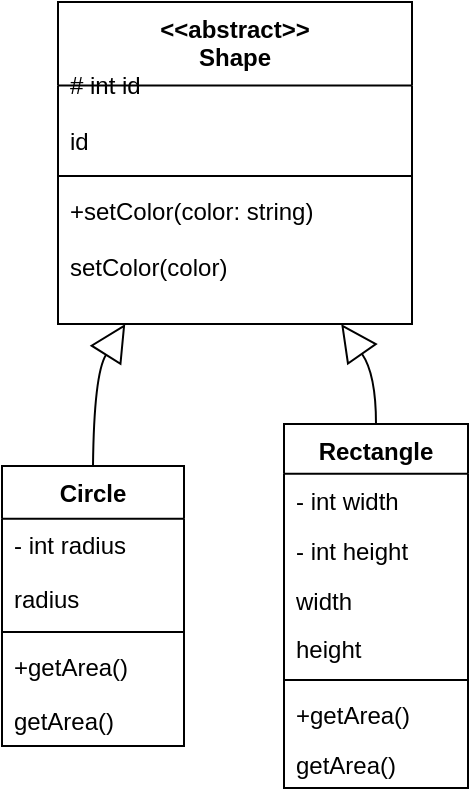 <mxfile version="24.8.3">
  <diagram name="Сторінка-1" id="77qHq9JogKE8bmwdAj9L">
    <mxGraphModel>
      <root>
        <mxCell id="0" />
        <mxCell id="1" parent="0" />
        <mxCell id="2" value="&lt;&lt;abstract&gt;&gt;&#xa;Shape" style="swimlane;fontStyle=1;align=center;verticalAlign=top;childLayout=stackLayout;horizontal=1;startSize=41.727;horizontalStack=0;resizeParent=1;resizeParentMax=0;resizeLast=0;collapsible=0;marginBottom=0;" vertex="1" parent="1">
          <mxGeometry x="36" y="8" width="177" height="161" as="geometry" />
        </mxCell>
        <mxCell id="3" value="# int id" style="text;strokeColor=none;fillColor=none;align=left;verticalAlign=top;spacingLeft=4;spacingRight=4;overflow=hidden;rotatable=0;points=[[0,0.5],[1,0.5]];portConstraint=eastwest;" vertex="1" parent="2">
          <mxGeometry y="28" width="177" height="28" as="geometry" />
        </mxCell>
        <mxCell id="4" value="id" style="text;strokeColor=none;fillColor=none;align=left;verticalAlign=top;spacingLeft=4;spacingRight=4;overflow=hidden;rotatable=0;points=[[0,0.5],[1,0.5]];portConstraint=eastwest;" vertex="1" parent="2">
          <mxGeometry y="56" width="177" height="28" as="geometry" />
        </mxCell>
        <mxCell id="5" style="line;strokeWidth=1;fillColor=none;align=left;verticalAlign=middle;spacingTop=-1;spacingLeft=3;spacingRight=3;rotatable=0;labelPosition=right;points=[];portConstraint=eastwest;strokeColor=inherit;" vertex="1" parent="2">
          <mxGeometry y="83" width="177" height="8" as="geometry" />
        </mxCell>
        <mxCell id="6" value="+setColor(color: string)" style="text;strokeColor=none;fillColor=none;align=left;verticalAlign=top;spacingLeft=4;spacingRight=4;overflow=hidden;rotatable=0;points=[[0,0.5],[1,0.5]];portConstraint=eastwest;" vertex="1" parent="2">
          <mxGeometry y="91" width="177" height="28" as="geometry" />
        </mxCell>
        <mxCell id="7" value="setColor(color)" style="text;strokeColor=none;fillColor=none;align=left;verticalAlign=top;spacingLeft=4;spacingRight=4;overflow=hidden;rotatable=0;points=[[0,0.5],[1,0.5]];portConstraint=eastwest;" vertex="1" parent="2">
          <mxGeometry y="119" width="177" height="28" as="geometry" />
        </mxCell>
        <mxCell id="8" value="Circle" style="swimlane;fontStyle=1;align=center;verticalAlign=top;childLayout=stackLayout;horizontal=1;startSize=26.4;horizontalStack=0;resizeParent=1;resizeParentMax=0;resizeLast=0;collapsible=0;marginBottom=0;" vertex="1" parent="1">
          <mxGeometry x="8" y="240" width="91" height="140" as="geometry" />
        </mxCell>
        <mxCell id="9" value="- int radius" style="text;strokeColor=none;fillColor=none;align=left;verticalAlign=top;spacingLeft=4;spacingRight=4;overflow=hidden;rotatable=0;points=[[0,0.5],[1,0.5]];portConstraint=eastwest;" vertex="1" parent="8">
          <mxGeometry y="26" width="91" height="26" as="geometry" />
        </mxCell>
        <mxCell id="10" value="radius" style="text;strokeColor=none;fillColor=none;align=left;verticalAlign=top;spacingLeft=4;spacingRight=4;overflow=hidden;rotatable=0;points=[[0,0.5],[1,0.5]];portConstraint=eastwest;" vertex="1" parent="8">
          <mxGeometry y="53" width="91" height="26" as="geometry" />
        </mxCell>
        <mxCell id="11" style="line;strokeWidth=1;fillColor=none;align=left;verticalAlign=middle;spacingTop=-1;spacingLeft=3;spacingRight=3;rotatable=0;labelPosition=right;points=[];portConstraint=eastwest;strokeColor=inherit;" vertex="1" parent="8">
          <mxGeometry y="79" width="91" height="8" as="geometry" />
        </mxCell>
        <mxCell id="12" value="+getArea()" style="text;strokeColor=none;fillColor=none;align=left;verticalAlign=top;spacingLeft=4;spacingRight=4;overflow=hidden;rotatable=0;points=[[0,0.5],[1,0.5]];portConstraint=eastwest;" vertex="1" parent="8">
          <mxGeometry y="87" width="91" height="26" as="geometry" />
        </mxCell>
        <mxCell id="13" value="getArea()" style="text;strokeColor=none;fillColor=none;align=left;verticalAlign=top;spacingLeft=4;spacingRight=4;overflow=hidden;rotatable=0;points=[[0,0.5],[1,0.5]];portConstraint=eastwest;" vertex="1" parent="8">
          <mxGeometry y="114" width="91" height="26" as="geometry" />
        </mxCell>
        <mxCell id="14" value="Rectangle" style="swimlane;fontStyle=1;align=center;verticalAlign=top;childLayout=stackLayout;horizontal=1;startSize=24.857;horizontalStack=0;resizeParent=1;resizeParentMax=0;resizeLast=0;collapsible=0;marginBottom=0;" vertex="1" parent="1">
          <mxGeometry x="149" y="219" width="92" height="182" as="geometry" />
        </mxCell>
        <mxCell id="15" value="- int width" style="text;strokeColor=none;fillColor=none;align=left;verticalAlign=top;spacingLeft=4;spacingRight=4;overflow=hidden;rotatable=0;points=[[0,0.5],[1,0.5]];portConstraint=eastwest;" vertex="1" parent="14">
          <mxGeometry y="25" width="92" height="25" as="geometry" />
        </mxCell>
        <mxCell id="16" value="- int height" style="text;strokeColor=none;fillColor=none;align=left;verticalAlign=top;spacingLeft=4;spacingRight=4;overflow=hidden;rotatable=0;points=[[0,0.5],[1,0.5]];portConstraint=eastwest;" vertex="1" parent="14">
          <mxGeometry y="50" width="92" height="25" as="geometry" />
        </mxCell>
        <mxCell id="17" value="width" style="text;strokeColor=none;fillColor=none;align=left;verticalAlign=top;spacingLeft=4;spacingRight=4;overflow=hidden;rotatable=0;points=[[0,0.5],[1,0.5]];portConstraint=eastwest;" vertex="1" parent="14">
          <mxGeometry y="75" width="92" height="25" as="geometry" />
        </mxCell>
        <mxCell id="18" value="height" style="text;strokeColor=none;fillColor=none;align=left;verticalAlign=top;spacingLeft=4;spacingRight=4;overflow=hidden;rotatable=0;points=[[0,0.5],[1,0.5]];portConstraint=eastwest;" vertex="1" parent="14">
          <mxGeometry y="99" width="92" height="25" as="geometry" />
        </mxCell>
        <mxCell id="19" style="line;strokeWidth=1;fillColor=none;align=left;verticalAlign=middle;spacingTop=-1;spacingLeft=3;spacingRight=3;rotatable=0;labelPosition=right;points=[];portConstraint=eastwest;strokeColor=inherit;" vertex="1" parent="14">
          <mxGeometry y="124" width="92" height="8" as="geometry" />
        </mxCell>
        <mxCell id="20" value="+getArea()" style="text;strokeColor=none;fillColor=none;align=left;verticalAlign=top;spacingLeft=4;spacingRight=4;overflow=hidden;rotatable=0;points=[[0,0.5],[1,0.5]];portConstraint=eastwest;" vertex="1" parent="14">
          <mxGeometry y="132" width="92" height="25" as="geometry" />
        </mxCell>
        <mxCell id="21" value="getArea()" style="text;strokeColor=none;fillColor=none;align=left;verticalAlign=top;spacingLeft=4;spacingRight=4;overflow=hidden;rotatable=0;points=[[0,0.5],[1,0.5]];portConstraint=eastwest;" vertex="1" parent="14">
          <mxGeometry y="157" width="92" height="25" as="geometry" />
        </mxCell>
        <mxCell id="22" value="" style="curved=1;startArrow=block;startSize=16;startFill=0;endArrow=none;exitX=0.19;exitY=1;entryX=0.5;entryY=0;" edge="1" parent="1" source="2" target="8">
          <mxGeometry relative="1" as="geometry">
            <Array as="points">
              <mxPoint x="54" y="194" />
            </Array>
          </mxGeometry>
        </mxCell>
        <mxCell id="23" value="" style="curved=1;startArrow=block;startSize=16;startFill=0;endArrow=none;exitX=0.8;exitY=1;entryX=0.5;entryY=0;" edge="1" parent="1" source="2" target="14">
          <mxGeometry relative="1" as="geometry">
            <Array as="points">
              <mxPoint x="195" y="194" />
            </Array>
          </mxGeometry>
        </mxCell>
      </root>
    </mxGraphModel>
  </diagram>
</mxfile>
